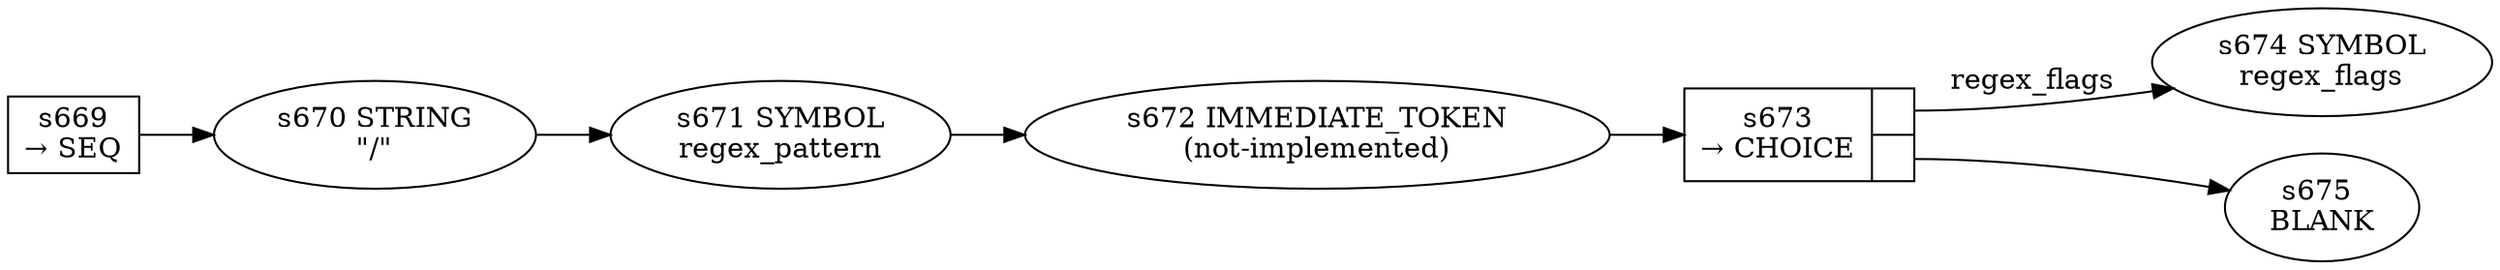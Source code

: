 
  digraph regex {
  
    rankdir=LR;
  
    s669 [label="s669\n&rarr; SEQ", shape=record, fixedsize=false, peripheries=1];
  s670 [label="s670 STRING\n\"/\""];
  s669 -> s670 [];
  s671 [label="s671 SYMBOL\nregex_pattern" href="javascript-grammar.json.regex_pattern.dot.svg"];
  s670 -> s671 [];
  s672 [label="s672 IMMEDIATE_TOKEN\n(not-implemented)"];
  s671 -> s672 [];
  s673 [label="{s673\n&rarr; CHOICE|{<p0>|<p1>}}", shape=record, fixedsize=false, peripheries=1];
  s674 [label="s674 SYMBOL\nregex_flags" href="javascript-grammar.json.regex_flags.dot.svg"];
  s673:p0 -> s674 [label="regex_flags"];
  s675 [label="s675 \nBLANK"];
  s673:p1 -> s675 [label=""];
  s672 -> s673 [];
  
  }
  